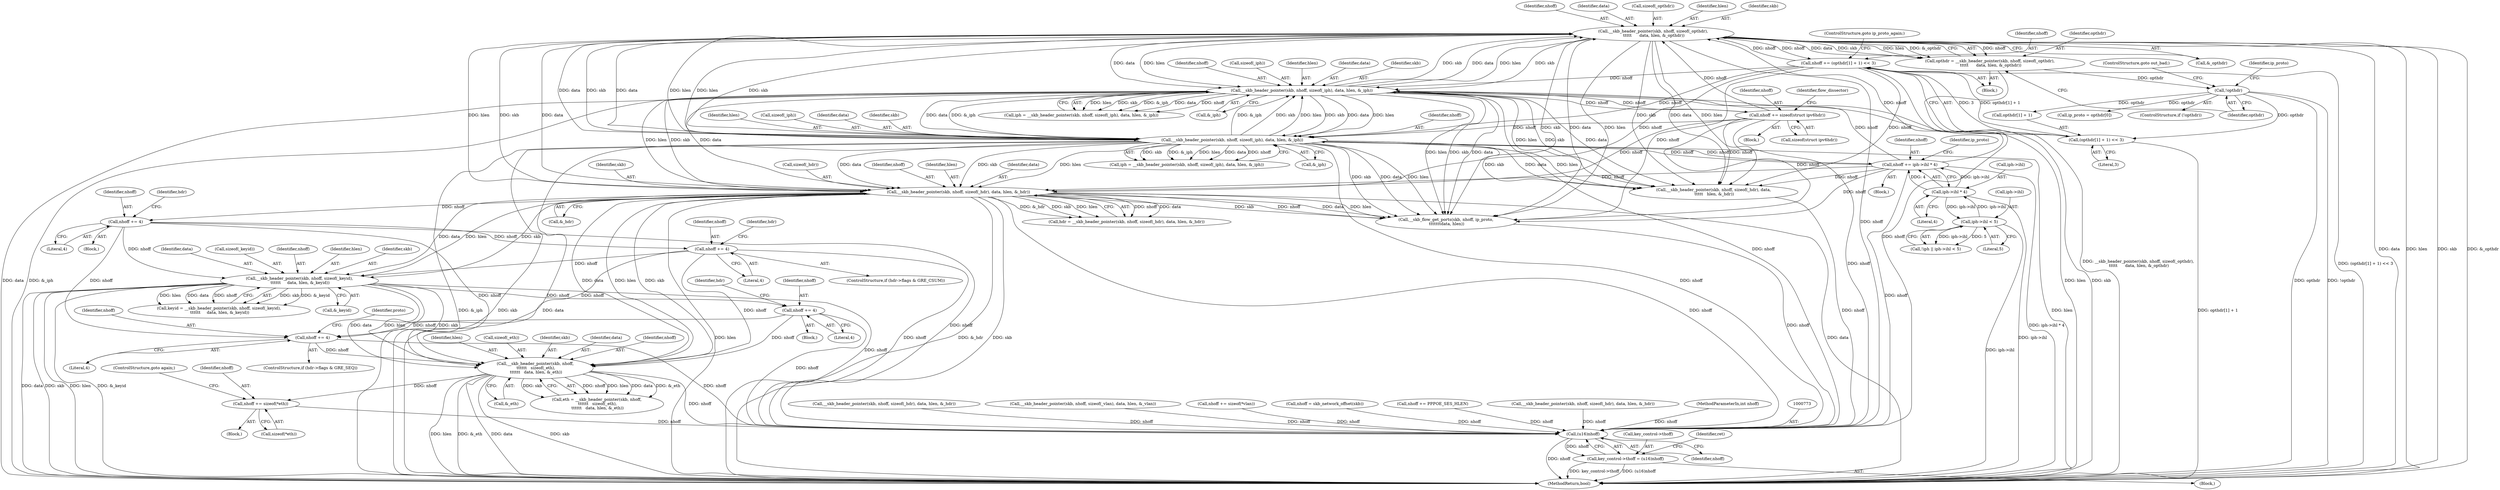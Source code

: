digraph "0_linux_a6e544b0a88b53114bfa5a57e21b7be7a8dfc9d0@API" {
"1000664" [label="(Call,nhoff += sizeof(*eth))"];
"1000646" [label="(Call,__skb_header_pointer(skb, nhoff,\n \t\t\t\t\t\t   sizeof(_eth),\n \t\t\t\t\t\t   data, hlen, &_eth))"];
"1000594" [label="(Call,__skb_header_pointer(skb, nhoff, sizeof(_keyid),\n \t\t\t\t\t\t     data, hlen, &_keyid))"];
"1000544" [label="(Call,__skb_header_pointer(skb, nhoff, sizeof(_hdr), data, hlen, &_hdr))"];
"1000684" [label="(Call,__skb_header_pointer(skb, nhoff, sizeof(_opthdr),\n \t\t\t\t\t      data, hlen, &_opthdr))"];
"1000272" [label="(Call,__skb_header_pointer(skb, nhoff, sizeof(_iph), data, hlen, &_iph))"];
"1000197" [label="(Call,__skb_header_pointer(skb, nhoff, sizeof(_iph), data, hlen, &_iph))"];
"1000290" [label="(Call,nhoff += sizeof(struct ipv6hdr))"];
"1000216" [label="(Call,nhoff += iph->ihl * 4)"];
"1000218" [label="(Call,iph->ihl * 4)"];
"1000210" [label="(Call,iph->ihl < 5)"];
"1000702" [label="(Call,nhoff += (opthdr[1] + 1) << 3)"];
"1000704" [label="(Call,(opthdr[1] + 1) << 3)"];
"1000694" [label="(Call,!opthdr)"];
"1000682" [label="(Call,opthdr = __skb_header_pointer(skb, nhoff, sizeof(_opthdr),\n \t\t\t\t\t      data, hlen, &_opthdr))"];
"1000571" [label="(Call,nhoff += 4)"];
"1000580" [label="(Call,nhoff += 4)"];
"1000633" [label="(Call,nhoff += 4)"];
"1000624" [label="(Call,nhoff += 4)"];
"1000772" [label="(Call,(u16)nhoff)"];
"1000768" [label="(Call,key_control->thoff = (u16)nhoff)"];
"1000697" [label="(Call,ip_proto = opthdr[0])"];
"1000624" [label="(Call,nhoff += 4)"];
"1000219" [label="(Call,iph->ihl)"];
"1000274" [label="(Identifier,nhoff)"];
"1000644" [label="(Call,eth = __skb_header_pointer(skb, nhoff,\n \t\t\t\t\t\t   sizeof(_eth),\n \t\t\t\t\t\t   data, hlen, &_eth))"];
"1000272" [label="(Call,__skb_header_pointer(skb, nhoff, sizeof(_iph), data, hlen, &_iph))"];
"1000191" [label="(Block,)"];
"1000673" [label="(Block,)"];
"1000546" [label="(Identifier,nhoff)"];
"1000686" [label="(Identifier,nhoff)"];
"1000777" [label="(MethodReturn,bool)"];
"1000682" [label="(Call,opthdr = __skb_header_pointer(skb, nhoff, sizeof(_opthdr),\n \t\t\t\t\t      data, hlen, &_opthdr))"];
"1000199" [label="(Identifier,nhoff)"];
"1000542" [label="(Call,hdr = __skb_header_pointer(skb, nhoff, sizeof(_hdr), data, hlen, &_hdr))"];
"1000772" [label="(Call,(u16)nhoff)"];
"1000577" [label="(Identifier,hdr)"];
"1000291" [label="(Identifier,nhoff)"];
"1000292" [label="(Call,sizeof(struct ipv6hdr))"];
"1000691" [label="(Call,&_opthdr)"];
"1000275" [label="(Call,sizeof(_iph))"];
"1000625" [label="(Identifier,nhoff)"];
"1000550" [label="(Identifier,hlen)"];
"1000704" [label="(Call,(opthdr[1] + 1) << 3)"];
"1000698" [label="(Identifier,ip_proto)"];
"1000689" [label="(Identifier,data)"];
"1000270" [label="(Call,iph = __skb_header_pointer(skb, nhoff, sizeof(_iph), data, hlen, &_iph))"];
"1000278" [label="(Identifier,hlen)"];
"1000666" [label="(Call,sizeof(*eth))"];
"1000222" [label="(Literal,4)"];
"1000582" [label="(Literal,4)"];
"1000652" [label="(Identifier,hlen)"];
"1000549" [label="(Identifier,data)"];
"1000540" [label="(Block,)"];
"1000594" [label="(Call,__skb_header_pointer(skb, nhoff, sizeof(_keyid),\n \t\t\t\t\t\t     data, hlen, &_keyid))"];
"1000580" [label="(Call,nhoff += 4)"];
"1000702" [label="(Call,nhoff += (opthdr[1] + 1) << 3)"];
"1000595" [label="(Identifier,skb)"];
"1000627" [label="(ControlStructure,if (hdr->flags & GRE_SEQ))"];
"1000693" [label="(ControlStructure,if (!opthdr))"];
"1000649" [label="(Call,sizeof(_eth))"];
"1000599" [label="(Identifier,data)"];
"1000687" [label="(Call,sizeof(_opthdr))"];
"1000277" [label="(Identifier,data)"];
"1000635" [label="(Literal,4)"];
"1000203" [label="(Identifier,hlen)"];
"1000211" [label="(Call,iph->ihl)"];
"1000647" [label="(Identifier,skb)"];
"1000574" [label="(ControlStructure,if (hdr->flags & GRE_CSUM))"];
"1000669" [label="(ControlStructure,goto again;)"];
"1000290" [label="(Call,nhoff += sizeof(struct ipv6hdr))"];
"1000572" [label="(Identifier,nhoff)"];
"1000427" [label="(Call,__skb_header_pointer(skb, nhoff, sizeof(_hdr), data, hlen, &_hdr))"];
"1000350" [label="(Call,__skb_header_pointer(skb, nhoff, sizeof(_vlan), data, hlen, &_vlan))"];
"1000695" [label="(Identifier,opthdr)"];
"1000385" [label="(Call,nhoff += sizeof(*vlan))"];
"1000769" [label="(Call,key_control->thoff)"];
"1000141" [label="(Call,nhoff = skb_network_offset(skb))"];
"1000597" [label="(Call,sizeof(_keyid))"];
"1000551" [label="(Call,&_hdr)"];
"1000596" [label="(Identifier,nhoff)"];
"1000207" [label="(Call,!iph || iph->ihl < 5)"];
"1000646" [label="(Call,__skb_header_pointer(skb, nhoff,\n \t\t\t\t\t\t   sizeof(_eth),\n \t\t\t\t\t\t   data, hlen, &_eth))"];
"1000634" [label="(Identifier,nhoff)"];
"1000217" [label="(Identifier,nhoff)"];
"1000630" [label="(Identifier,hdr)"];
"1000224" [label="(Identifier,ip_proto)"];
"1000589" [label="(Block,)"];
"1000651" [label="(Identifier,data)"];
"1000774" [label="(Identifier,nhoff)"];
"1000690" [label="(Identifier,hlen)"];
"1000413" [label="(Call,nhoff += PPPOE_SES_HLEN)"];
"1000279" [label="(Call,&_iph)"];
"1000711" [label="(ControlStructure,goto ip_proto_again;)"];
"1000395" [label="(Call,__skb_header_pointer(skb, nhoff, sizeof(_hdr), data, hlen, &_hdr))"];
"1000641" [label="(Block,)"];
"1000296" [label="(Identifier,flow_dissector)"];
"1000648" [label="(Identifier,nhoff)"];
"1000200" [label="(Call,sizeof(_iph))"];
"1000545" [label="(Identifier,skb)"];
"1000472" [label="(Call,__skb_header_pointer(skb, nhoff, sizeof(_hdr), data,\n \t\t\t\t\t   hlen, &_hdr))"];
"1000547" [label="(Call,sizeof(_hdr))"];
"1000600" [label="(Identifier,hlen)"];
"1000110" [label="(MethodParameterIn,int nhoff)"];
"1000195" [label="(Call,iph = __skb_header_pointer(skb, nhoff, sizeof(_iph), data, hlen, &_iph))"];
"1000633" [label="(Call,nhoff += 4)"];
"1000112" [label="(Block,)"];
"1000218" [label="(Call,iph->ihl * 4)"];
"1000626" [label="(Literal,4)"];
"1000581" [label="(Identifier,nhoff)"];
"1000638" [label="(Identifier,proto)"];
"1000586" [label="(Identifier,hdr)"];
"1000665" [label="(Identifier,nhoff)"];
"1000202" [label="(Identifier,data)"];
"1000592" [label="(Call,keyid = __skb_header_pointer(skb, nhoff, sizeof(_keyid),\n \t\t\t\t\t\t     data, hlen, &_keyid))"];
"1000653" [label="(Call,&_eth)"];
"1000683" [label="(Identifier,opthdr)"];
"1000198" [label="(Identifier,skb)"];
"1000705" [label="(Call,opthdr[1] + 1)"];
"1000601" [label="(Call,&_keyid)"];
"1000197" [label="(Call,__skb_header_pointer(skb, nhoff, sizeof(_iph), data, hlen, &_iph))"];
"1000273" [label="(Identifier,skb)"];
"1000768" [label="(Call,key_control->thoff = (u16)nhoff)"];
"1000265" [label="(Block,)"];
"1000696" [label="(ControlStructure,goto out_bad;)"];
"1000204" [label="(Call,&_iph)"];
"1000664" [label="(Call,nhoff += sizeof(*eth))"];
"1000747" [label="(Call,__skb_flow_get_ports(skb, nhoff, ip_proto,\n \t\t\t\t\t\t\tdata, hlen))"];
"1000214" [label="(Literal,5)"];
"1000216" [label="(Call,nhoff += iph->ihl * 4)"];
"1000776" [label="(Identifier,ret)"];
"1000685" [label="(Identifier,skb)"];
"1000571" [label="(Call,nhoff += 4)"];
"1000210" [label="(Call,iph->ihl < 5)"];
"1000694" [label="(Call,!opthdr)"];
"1000544" [label="(Call,__skb_header_pointer(skb, nhoff, sizeof(_hdr), data, hlen, &_hdr))"];
"1000573" [label="(Literal,4)"];
"1000703" [label="(Identifier,nhoff)"];
"1000710" [label="(Literal,3)"];
"1000684" [label="(Call,__skb_header_pointer(skb, nhoff, sizeof(_opthdr),\n \t\t\t\t\t      data, hlen, &_opthdr))"];
"1000664" -> "1000641"  [label="AST: "];
"1000664" -> "1000666"  [label="CFG: "];
"1000665" -> "1000664"  [label="AST: "];
"1000666" -> "1000664"  [label="AST: "];
"1000669" -> "1000664"  [label="CFG: "];
"1000646" -> "1000664"  [label="DDG: nhoff"];
"1000664" -> "1000772"  [label="DDG: nhoff"];
"1000646" -> "1000644"  [label="AST: "];
"1000646" -> "1000653"  [label="CFG: "];
"1000647" -> "1000646"  [label="AST: "];
"1000648" -> "1000646"  [label="AST: "];
"1000649" -> "1000646"  [label="AST: "];
"1000651" -> "1000646"  [label="AST: "];
"1000652" -> "1000646"  [label="AST: "];
"1000653" -> "1000646"  [label="AST: "];
"1000644" -> "1000646"  [label="CFG: "];
"1000646" -> "1000777"  [label="DDG: data"];
"1000646" -> "1000777"  [label="DDG: skb"];
"1000646" -> "1000777"  [label="DDG: hlen"];
"1000646" -> "1000777"  [label="DDG: &_eth"];
"1000646" -> "1000644"  [label="DDG: nhoff"];
"1000646" -> "1000644"  [label="DDG: hlen"];
"1000646" -> "1000644"  [label="DDG: data"];
"1000646" -> "1000644"  [label="DDG: &_eth"];
"1000646" -> "1000644"  [label="DDG: skb"];
"1000594" -> "1000646"  [label="DDG: skb"];
"1000594" -> "1000646"  [label="DDG: data"];
"1000594" -> "1000646"  [label="DDG: hlen"];
"1000544" -> "1000646"  [label="DDG: skb"];
"1000544" -> "1000646"  [label="DDG: data"];
"1000544" -> "1000646"  [label="DDG: hlen"];
"1000633" -> "1000646"  [label="DDG: nhoff"];
"1000571" -> "1000646"  [label="DDG: nhoff"];
"1000580" -> "1000646"  [label="DDG: nhoff"];
"1000624" -> "1000646"  [label="DDG: nhoff"];
"1000646" -> "1000772"  [label="DDG: nhoff"];
"1000594" -> "1000592"  [label="AST: "];
"1000594" -> "1000601"  [label="CFG: "];
"1000595" -> "1000594"  [label="AST: "];
"1000596" -> "1000594"  [label="AST: "];
"1000597" -> "1000594"  [label="AST: "];
"1000599" -> "1000594"  [label="AST: "];
"1000600" -> "1000594"  [label="AST: "];
"1000601" -> "1000594"  [label="AST: "];
"1000592" -> "1000594"  [label="CFG: "];
"1000594" -> "1000777"  [label="DDG: data"];
"1000594" -> "1000777"  [label="DDG: skb"];
"1000594" -> "1000777"  [label="DDG: hlen"];
"1000594" -> "1000777"  [label="DDG: &_keyid"];
"1000594" -> "1000592"  [label="DDG: skb"];
"1000594" -> "1000592"  [label="DDG: &_keyid"];
"1000594" -> "1000592"  [label="DDG: hlen"];
"1000594" -> "1000592"  [label="DDG: data"];
"1000594" -> "1000592"  [label="DDG: nhoff"];
"1000544" -> "1000594"  [label="DDG: skb"];
"1000544" -> "1000594"  [label="DDG: data"];
"1000544" -> "1000594"  [label="DDG: hlen"];
"1000571" -> "1000594"  [label="DDG: nhoff"];
"1000580" -> "1000594"  [label="DDG: nhoff"];
"1000594" -> "1000624"  [label="DDG: nhoff"];
"1000594" -> "1000772"  [label="DDG: nhoff"];
"1000544" -> "1000542"  [label="AST: "];
"1000544" -> "1000551"  [label="CFG: "];
"1000545" -> "1000544"  [label="AST: "];
"1000546" -> "1000544"  [label="AST: "];
"1000547" -> "1000544"  [label="AST: "];
"1000549" -> "1000544"  [label="AST: "];
"1000550" -> "1000544"  [label="AST: "];
"1000551" -> "1000544"  [label="AST: "];
"1000542" -> "1000544"  [label="CFG: "];
"1000544" -> "1000777"  [label="DDG: hlen"];
"1000544" -> "1000777"  [label="DDG: &_hdr"];
"1000544" -> "1000777"  [label="DDG: skb"];
"1000544" -> "1000777"  [label="DDG: data"];
"1000544" -> "1000542"  [label="DDG: nhoff"];
"1000544" -> "1000542"  [label="DDG: data"];
"1000544" -> "1000542"  [label="DDG: &_hdr"];
"1000544" -> "1000542"  [label="DDG: skb"];
"1000544" -> "1000542"  [label="DDG: hlen"];
"1000684" -> "1000544"  [label="DDG: skb"];
"1000684" -> "1000544"  [label="DDG: data"];
"1000684" -> "1000544"  [label="DDG: hlen"];
"1000272" -> "1000544"  [label="DDG: skb"];
"1000272" -> "1000544"  [label="DDG: data"];
"1000272" -> "1000544"  [label="DDG: hlen"];
"1000197" -> "1000544"  [label="DDG: skb"];
"1000197" -> "1000544"  [label="DDG: data"];
"1000197" -> "1000544"  [label="DDG: hlen"];
"1000290" -> "1000544"  [label="DDG: nhoff"];
"1000216" -> "1000544"  [label="DDG: nhoff"];
"1000702" -> "1000544"  [label="DDG: nhoff"];
"1000544" -> "1000571"  [label="DDG: nhoff"];
"1000544" -> "1000747"  [label="DDG: skb"];
"1000544" -> "1000747"  [label="DDG: nhoff"];
"1000544" -> "1000747"  [label="DDG: data"];
"1000544" -> "1000747"  [label="DDG: hlen"];
"1000544" -> "1000772"  [label="DDG: nhoff"];
"1000684" -> "1000682"  [label="AST: "];
"1000684" -> "1000691"  [label="CFG: "];
"1000685" -> "1000684"  [label="AST: "];
"1000686" -> "1000684"  [label="AST: "];
"1000687" -> "1000684"  [label="AST: "];
"1000689" -> "1000684"  [label="AST: "];
"1000690" -> "1000684"  [label="AST: "];
"1000691" -> "1000684"  [label="AST: "];
"1000682" -> "1000684"  [label="CFG: "];
"1000684" -> "1000777"  [label="DDG: data"];
"1000684" -> "1000777"  [label="DDG: hlen"];
"1000684" -> "1000777"  [label="DDG: skb"];
"1000684" -> "1000777"  [label="DDG: &_opthdr"];
"1000684" -> "1000197"  [label="DDG: skb"];
"1000684" -> "1000197"  [label="DDG: data"];
"1000684" -> "1000197"  [label="DDG: hlen"];
"1000684" -> "1000272"  [label="DDG: skb"];
"1000684" -> "1000272"  [label="DDG: data"];
"1000684" -> "1000272"  [label="DDG: hlen"];
"1000684" -> "1000472"  [label="DDG: skb"];
"1000684" -> "1000472"  [label="DDG: data"];
"1000684" -> "1000472"  [label="DDG: hlen"];
"1000684" -> "1000682"  [label="DDG: nhoff"];
"1000684" -> "1000682"  [label="DDG: data"];
"1000684" -> "1000682"  [label="DDG: skb"];
"1000684" -> "1000682"  [label="DDG: hlen"];
"1000684" -> "1000682"  [label="DDG: &_opthdr"];
"1000272" -> "1000684"  [label="DDG: skb"];
"1000272" -> "1000684"  [label="DDG: data"];
"1000272" -> "1000684"  [label="DDG: hlen"];
"1000197" -> "1000684"  [label="DDG: skb"];
"1000197" -> "1000684"  [label="DDG: data"];
"1000197" -> "1000684"  [label="DDG: hlen"];
"1000290" -> "1000684"  [label="DDG: nhoff"];
"1000216" -> "1000684"  [label="DDG: nhoff"];
"1000702" -> "1000684"  [label="DDG: nhoff"];
"1000684" -> "1000702"  [label="DDG: nhoff"];
"1000684" -> "1000747"  [label="DDG: skb"];
"1000684" -> "1000747"  [label="DDG: data"];
"1000684" -> "1000747"  [label="DDG: hlen"];
"1000684" -> "1000772"  [label="DDG: nhoff"];
"1000272" -> "1000270"  [label="AST: "];
"1000272" -> "1000279"  [label="CFG: "];
"1000273" -> "1000272"  [label="AST: "];
"1000274" -> "1000272"  [label="AST: "];
"1000275" -> "1000272"  [label="AST: "];
"1000277" -> "1000272"  [label="AST: "];
"1000278" -> "1000272"  [label="AST: "];
"1000279" -> "1000272"  [label="AST: "];
"1000270" -> "1000272"  [label="CFG: "];
"1000272" -> "1000777"  [label="DDG: hlen"];
"1000272" -> "1000777"  [label="DDG: skb"];
"1000272" -> "1000777"  [label="DDG: data"];
"1000272" -> "1000777"  [label="DDG: &_iph"];
"1000272" -> "1000197"  [label="DDG: skb"];
"1000272" -> "1000197"  [label="DDG: data"];
"1000272" -> "1000197"  [label="DDG: hlen"];
"1000272" -> "1000197"  [label="DDG: &_iph"];
"1000272" -> "1000270"  [label="DDG: hlen"];
"1000272" -> "1000270"  [label="DDG: skb"];
"1000272" -> "1000270"  [label="DDG: &_iph"];
"1000272" -> "1000270"  [label="DDG: data"];
"1000272" -> "1000270"  [label="DDG: nhoff"];
"1000197" -> "1000272"  [label="DDG: skb"];
"1000197" -> "1000272"  [label="DDG: data"];
"1000197" -> "1000272"  [label="DDG: hlen"];
"1000197" -> "1000272"  [label="DDG: &_iph"];
"1000290" -> "1000272"  [label="DDG: nhoff"];
"1000216" -> "1000272"  [label="DDG: nhoff"];
"1000702" -> "1000272"  [label="DDG: nhoff"];
"1000272" -> "1000290"  [label="DDG: nhoff"];
"1000272" -> "1000472"  [label="DDG: skb"];
"1000272" -> "1000472"  [label="DDG: data"];
"1000272" -> "1000472"  [label="DDG: hlen"];
"1000272" -> "1000747"  [label="DDG: skb"];
"1000272" -> "1000747"  [label="DDG: data"];
"1000272" -> "1000747"  [label="DDG: hlen"];
"1000272" -> "1000772"  [label="DDG: nhoff"];
"1000197" -> "1000195"  [label="AST: "];
"1000197" -> "1000204"  [label="CFG: "];
"1000198" -> "1000197"  [label="AST: "];
"1000199" -> "1000197"  [label="AST: "];
"1000200" -> "1000197"  [label="AST: "];
"1000202" -> "1000197"  [label="AST: "];
"1000203" -> "1000197"  [label="AST: "];
"1000204" -> "1000197"  [label="AST: "];
"1000195" -> "1000197"  [label="CFG: "];
"1000197" -> "1000777"  [label="DDG: hlen"];
"1000197" -> "1000777"  [label="DDG: &_iph"];
"1000197" -> "1000777"  [label="DDG: skb"];
"1000197" -> "1000777"  [label="DDG: data"];
"1000197" -> "1000195"  [label="DDG: skb"];
"1000197" -> "1000195"  [label="DDG: &_iph"];
"1000197" -> "1000195"  [label="DDG: hlen"];
"1000197" -> "1000195"  [label="DDG: data"];
"1000197" -> "1000195"  [label="DDG: nhoff"];
"1000290" -> "1000197"  [label="DDG: nhoff"];
"1000216" -> "1000197"  [label="DDG: nhoff"];
"1000702" -> "1000197"  [label="DDG: nhoff"];
"1000197" -> "1000216"  [label="DDG: nhoff"];
"1000197" -> "1000472"  [label="DDG: skb"];
"1000197" -> "1000472"  [label="DDG: data"];
"1000197" -> "1000472"  [label="DDG: hlen"];
"1000197" -> "1000747"  [label="DDG: skb"];
"1000197" -> "1000747"  [label="DDG: data"];
"1000197" -> "1000747"  [label="DDG: hlen"];
"1000197" -> "1000772"  [label="DDG: nhoff"];
"1000290" -> "1000265"  [label="AST: "];
"1000290" -> "1000292"  [label="CFG: "];
"1000291" -> "1000290"  [label="AST: "];
"1000292" -> "1000290"  [label="AST: "];
"1000296" -> "1000290"  [label="CFG: "];
"1000290" -> "1000472"  [label="DDG: nhoff"];
"1000290" -> "1000747"  [label="DDG: nhoff"];
"1000290" -> "1000772"  [label="DDG: nhoff"];
"1000216" -> "1000191"  [label="AST: "];
"1000216" -> "1000218"  [label="CFG: "];
"1000217" -> "1000216"  [label="AST: "];
"1000218" -> "1000216"  [label="AST: "];
"1000224" -> "1000216"  [label="CFG: "];
"1000216" -> "1000777"  [label="DDG: iph->ihl * 4"];
"1000218" -> "1000216"  [label="DDG: iph->ihl"];
"1000218" -> "1000216"  [label="DDG: 4"];
"1000216" -> "1000472"  [label="DDG: nhoff"];
"1000216" -> "1000747"  [label="DDG: nhoff"];
"1000216" -> "1000772"  [label="DDG: nhoff"];
"1000218" -> "1000222"  [label="CFG: "];
"1000219" -> "1000218"  [label="AST: "];
"1000222" -> "1000218"  [label="AST: "];
"1000218" -> "1000777"  [label="DDG: iph->ihl"];
"1000218" -> "1000210"  [label="DDG: iph->ihl"];
"1000210" -> "1000218"  [label="DDG: iph->ihl"];
"1000210" -> "1000207"  [label="AST: "];
"1000210" -> "1000214"  [label="CFG: "];
"1000211" -> "1000210"  [label="AST: "];
"1000214" -> "1000210"  [label="AST: "];
"1000207" -> "1000210"  [label="CFG: "];
"1000210" -> "1000777"  [label="DDG: iph->ihl"];
"1000210" -> "1000207"  [label="DDG: iph->ihl"];
"1000210" -> "1000207"  [label="DDG: 5"];
"1000702" -> "1000673"  [label="AST: "];
"1000702" -> "1000704"  [label="CFG: "];
"1000703" -> "1000702"  [label="AST: "];
"1000704" -> "1000702"  [label="AST: "];
"1000711" -> "1000702"  [label="CFG: "];
"1000702" -> "1000777"  [label="DDG: (opthdr[1] + 1) << 3"];
"1000702" -> "1000472"  [label="DDG: nhoff"];
"1000704" -> "1000702"  [label="DDG: opthdr[1] + 1"];
"1000704" -> "1000702"  [label="DDG: 3"];
"1000702" -> "1000747"  [label="DDG: nhoff"];
"1000702" -> "1000772"  [label="DDG: nhoff"];
"1000704" -> "1000710"  [label="CFG: "];
"1000705" -> "1000704"  [label="AST: "];
"1000710" -> "1000704"  [label="AST: "];
"1000704" -> "1000777"  [label="DDG: opthdr[1] + 1"];
"1000694" -> "1000704"  [label="DDG: opthdr"];
"1000694" -> "1000693"  [label="AST: "];
"1000694" -> "1000695"  [label="CFG: "];
"1000695" -> "1000694"  [label="AST: "];
"1000696" -> "1000694"  [label="CFG: "];
"1000698" -> "1000694"  [label="CFG: "];
"1000694" -> "1000777"  [label="DDG: opthdr"];
"1000694" -> "1000777"  [label="DDG: !opthdr"];
"1000682" -> "1000694"  [label="DDG: opthdr"];
"1000694" -> "1000697"  [label="DDG: opthdr"];
"1000694" -> "1000705"  [label="DDG: opthdr"];
"1000682" -> "1000673"  [label="AST: "];
"1000683" -> "1000682"  [label="AST: "];
"1000695" -> "1000682"  [label="CFG: "];
"1000682" -> "1000777"  [label="DDG: __skb_header_pointer(skb, nhoff, sizeof(_opthdr),\n \t\t\t\t\t      data, hlen, &_opthdr)"];
"1000571" -> "1000540"  [label="AST: "];
"1000571" -> "1000573"  [label="CFG: "];
"1000572" -> "1000571"  [label="AST: "];
"1000573" -> "1000571"  [label="AST: "];
"1000577" -> "1000571"  [label="CFG: "];
"1000571" -> "1000580"  [label="DDG: nhoff"];
"1000571" -> "1000633"  [label="DDG: nhoff"];
"1000571" -> "1000772"  [label="DDG: nhoff"];
"1000580" -> "1000574"  [label="AST: "];
"1000580" -> "1000582"  [label="CFG: "];
"1000581" -> "1000580"  [label="AST: "];
"1000582" -> "1000580"  [label="AST: "];
"1000586" -> "1000580"  [label="CFG: "];
"1000580" -> "1000633"  [label="DDG: nhoff"];
"1000580" -> "1000772"  [label="DDG: nhoff"];
"1000633" -> "1000627"  [label="AST: "];
"1000633" -> "1000635"  [label="CFG: "];
"1000634" -> "1000633"  [label="AST: "];
"1000635" -> "1000633"  [label="AST: "];
"1000638" -> "1000633"  [label="CFG: "];
"1000624" -> "1000633"  [label="DDG: nhoff"];
"1000633" -> "1000772"  [label="DDG: nhoff"];
"1000624" -> "1000589"  [label="AST: "];
"1000624" -> "1000626"  [label="CFG: "];
"1000625" -> "1000624"  [label="AST: "];
"1000626" -> "1000624"  [label="AST: "];
"1000630" -> "1000624"  [label="CFG: "];
"1000624" -> "1000772"  [label="DDG: nhoff"];
"1000772" -> "1000768"  [label="AST: "];
"1000772" -> "1000774"  [label="CFG: "];
"1000773" -> "1000772"  [label="AST: "];
"1000774" -> "1000772"  [label="AST: "];
"1000768" -> "1000772"  [label="CFG: "];
"1000772" -> "1000777"  [label="DDG: nhoff"];
"1000772" -> "1000768"  [label="DDG: nhoff"];
"1000385" -> "1000772"  [label="DDG: nhoff"];
"1000427" -> "1000772"  [label="DDG: nhoff"];
"1000141" -> "1000772"  [label="DDG: nhoff"];
"1000395" -> "1000772"  [label="DDG: nhoff"];
"1000413" -> "1000772"  [label="DDG: nhoff"];
"1000472" -> "1000772"  [label="DDG: nhoff"];
"1000747" -> "1000772"  [label="DDG: nhoff"];
"1000350" -> "1000772"  [label="DDG: nhoff"];
"1000110" -> "1000772"  [label="DDG: nhoff"];
"1000768" -> "1000112"  [label="AST: "];
"1000769" -> "1000768"  [label="AST: "];
"1000776" -> "1000768"  [label="CFG: "];
"1000768" -> "1000777"  [label="DDG: key_control->thoff"];
"1000768" -> "1000777"  [label="DDG: (u16)nhoff"];
}
